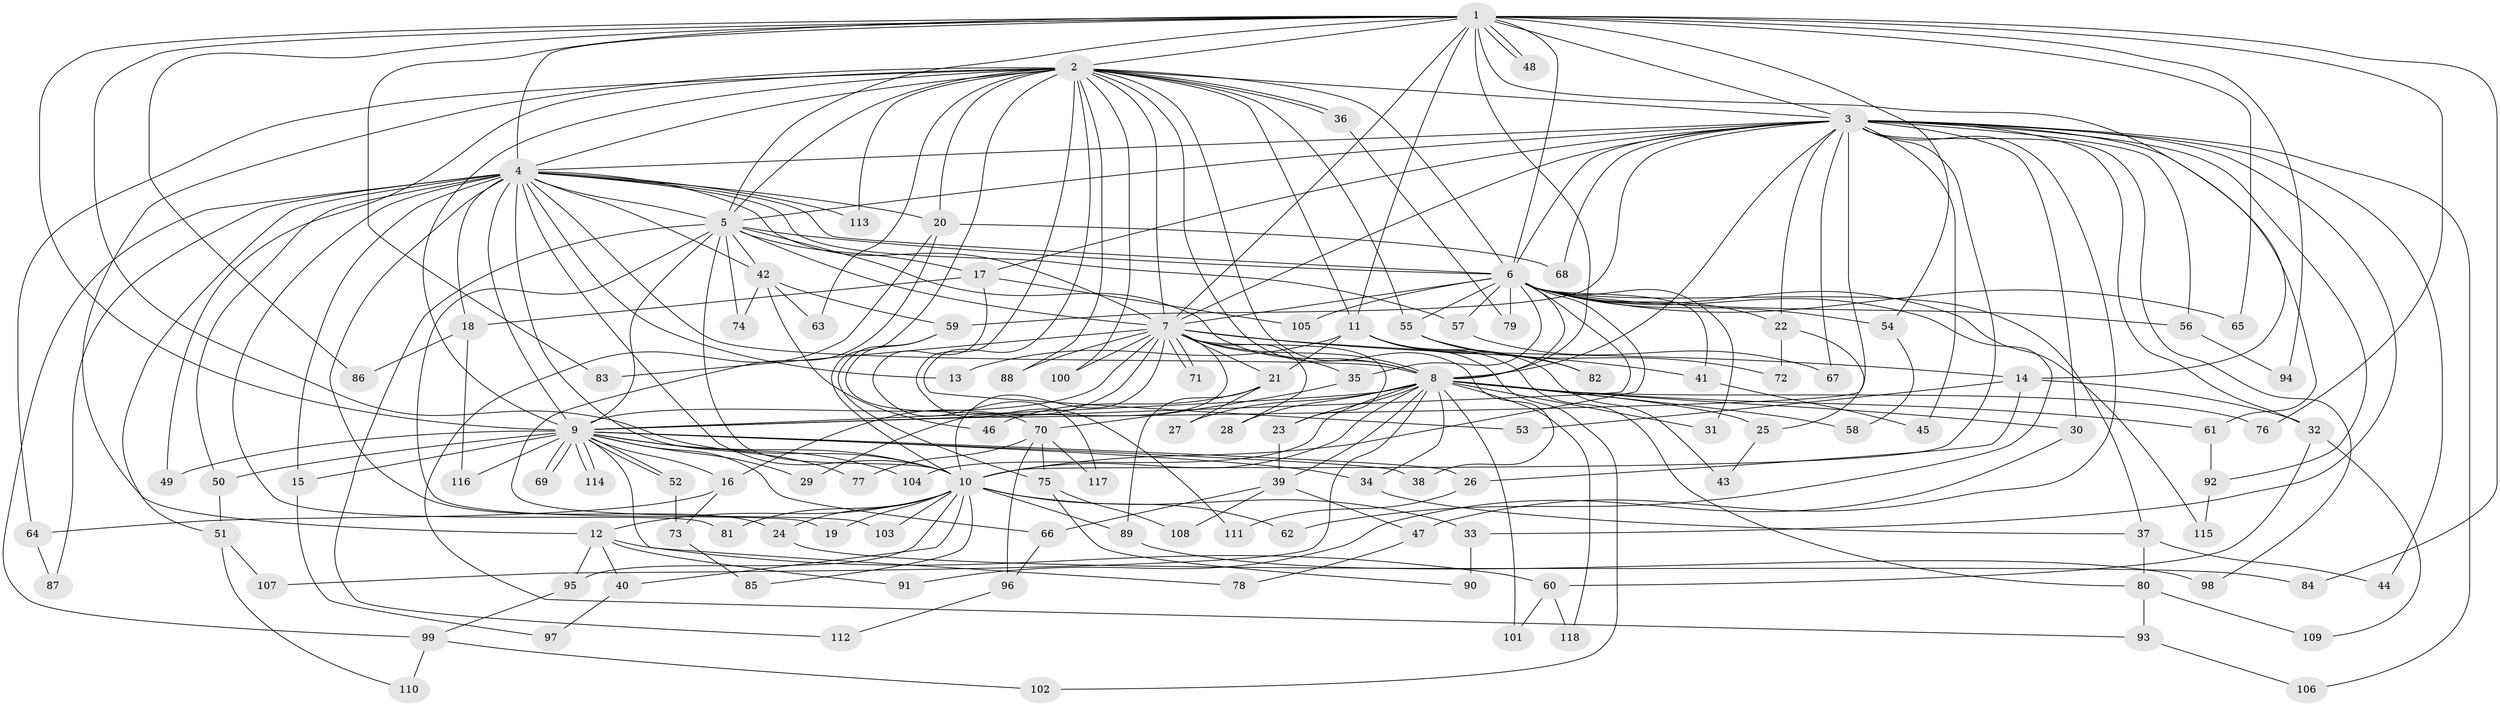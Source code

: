 // coarse degree distribution, {16: 0.011235955056179775, 22: 0.02247191011235955, 24: 0.011235955056179775, 32: 0.011235955056179775, 14: 0.011235955056179775, 21: 0.02247191011235955, 19: 0.011235955056179775, 8: 0.011235955056179775, 6: 0.02247191011235955, 2: 0.449438202247191, 5: 0.06741573033707865, 3: 0.21348314606741572, 4: 0.0898876404494382, 7: 0.011235955056179775, 1: 0.033707865168539325}
// Generated by graph-tools (version 1.1) at 2025/51/02/27/25 19:51:49]
// undirected, 118 vertices, 261 edges
graph export_dot {
graph [start="1"]
  node [color=gray90,style=filled];
  1;
  2;
  3;
  4;
  5;
  6;
  7;
  8;
  9;
  10;
  11;
  12;
  13;
  14;
  15;
  16;
  17;
  18;
  19;
  20;
  21;
  22;
  23;
  24;
  25;
  26;
  27;
  28;
  29;
  30;
  31;
  32;
  33;
  34;
  35;
  36;
  37;
  38;
  39;
  40;
  41;
  42;
  43;
  44;
  45;
  46;
  47;
  48;
  49;
  50;
  51;
  52;
  53;
  54;
  55;
  56;
  57;
  58;
  59;
  60;
  61;
  62;
  63;
  64;
  65;
  66;
  67;
  68;
  69;
  70;
  71;
  72;
  73;
  74;
  75;
  76;
  77;
  78;
  79;
  80;
  81;
  82;
  83;
  84;
  85;
  86;
  87;
  88;
  89;
  90;
  91;
  92;
  93;
  94;
  95;
  96;
  97;
  98;
  99;
  100;
  101;
  102;
  103;
  104;
  105;
  106;
  107;
  108;
  109;
  110;
  111;
  112;
  113;
  114;
  115;
  116;
  117;
  118;
  1 -- 2;
  1 -- 3;
  1 -- 4;
  1 -- 5;
  1 -- 6;
  1 -- 7;
  1 -- 8;
  1 -- 9;
  1 -- 10;
  1 -- 11;
  1 -- 14;
  1 -- 48;
  1 -- 48;
  1 -- 54;
  1 -- 65;
  1 -- 76;
  1 -- 83;
  1 -- 84;
  1 -- 86;
  1 -- 94;
  2 -- 3;
  2 -- 4;
  2 -- 5;
  2 -- 6;
  2 -- 7;
  2 -- 8;
  2 -- 9;
  2 -- 10;
  2 -- 11;
  2 -- 12;
  2 -- 20;
  2 -- 36;
  2 -- 36;
  2 -- 38;
  2 -- 49;
  2 -- 53;
  2 -- 55;
  2 -- 63;
  2 -- 64;
  2 -- 88;
  2 -- 100;
  2 -- 111;
  2 -- 113;
  3 -- 4;
  3 -- 5;
  3 -- 6;
  3 -- 7;
  3 -- 8;
  3 -- 9;
  3 -- 10;
  3 -- 17;
  3 -- 22;
  3 -- 30;
  3 -- 32;
  3 -- 33;
  3 -- 44;
  3 -- 45;
  3 -- 47;
  3 -- 56;
  3 -- 59;
  3 -- 61;
  3 -- 67;
  3 -- 68;
  3 -- 92;
  3 -- 98;
  3 -- 106;
  4 -- 5;
  4 -- 6;
  4 -- 7;
  4 -- 8;
  4 -- 9;
  4 -- 10;
  4 -- 13;
  4 -- 15;
  4 -- 18;
  4 -- 20;
  4 -- 24;
  4 -- 42;
  4 -- 50;
  4 -- 51;
  4 -- 57;
  4 -- 77;
  4 -- 81;
  4 -- 87;
  4 -- 99;
  4 -- 113;
  5 -- 6;
  5 -- 7;
  5 -- 8;
  5 -- 9;
  5 -- 10;
  5 -- 17;
  5 -- 19;
  5 -- 42;
  5 -- 74;
  5 -- 112;
  6 -- 7;
  6 -- 8;
  6 -- 9;
  6 -- 10;
  6 -- 22;
  6 -- 31;
  6 -- 35;
  6 -- 37;
  6 -- 41;
  6 -- 54;
  6 -- 55;
  6 -- 56;
  6 -- 57;
  6 -- 62;
  6 -- 65;
  6 -- 79;
  6 -- 105;
  6 -- 115;
  7 -- 8;
  7 -- 9;
  7 -- 10;
  7 -- 14;
  7 -- 16;
  7 -- 21;
  7 -- 23;
  7 -- 28;
  7 -- 29;
  7 -- 35;
  7 -- 41;
  7 -- 71;
  7 -- 71;
  7 -- 83;
  7 -- 88;
  7 -- 100;
  8 -- 9;
  8 -- 10;
  8 -- 23;
  8 -- 25;
  8 -- 27;
  8 -- 28;
  8 -- 30;
  8 -- 31;
  8 -- 34;
  8 -- 39;
  8 -- 58;
  8 -- 61;
  8 -- 76;
  8 -- 101;
  8 -- 104;
  8 -- 107;
  8 -- 118;
  9 -- 10;
  9 -- 15;
  9 -- 16;
  9 -- 26;
  9 -- 29;
  9 -- 34;
  9 -- 38;
  9 -- 49;
  9 -- 50;
  9 -- 52;
  9 -- 52;
  9 -- 66;
  9 -- 69;
  9 -- 69;
  9 -- 78;
  9 -- 104;
  9 -- 114;
  9 -- 114;
  9 -- 116;
  10 -- 12;
  10 -- 19;
  10 -- 24;
  10 -- 33;
  10 -- 40;
  10 -- 62;
  10 -- 81;
  10 -- 85;
  10 -- 89;
  10 -- 95;
  10 -- 103;
  11 -- 13;
  11 -- 21;
  11 -- 43;
  11 -- 80;
  11 -- 82;
  11 -- 102;
  12 -- 40;
  12 -- 60;
  12 -- 91;
  12 -- 95;
  14 -- 26;
  14 -- 32;
  14 -- 53;
  15 -- 97;
  16 -- 64;
  16 -- 73;
  17 -- 18;
  17 -- 105;
  17 -- 117;
  18 -- 86;
  18 -- 116;
  20 -- 68;
  20 -- 93;
  20 -- 103;
  21 -- 27;
  21 -- 46;
  21 -- 89;
  22 -- 25;
  22 -- 72;
  23 -- 39;
  24 -- 84;
  25 -- 43;
  26 -- 111;
  30 -- 91;
  32 -- 60;
  32 -- 109;
  33 -- 90;
  34 -- 37;
  35 -- 70;
  36 -- 79;
  37 -- 44;
  37 -- 80;
  39 -- 47;
  39 -- 66;
  39 -- 108;
  40 -- 97;
  41 -- 45;
  42 -- 46;
  42 -- 59;
  42 -- 63;
  42 -- 74;
  47 -- 78;
  50 -- 51;
  51 -- 107;
  51 -- 110;
  52 -- 73;
  54 -- 58;
  55 -- 72;
  55 -- 82;
  56 -- 94;
  57 -- 67;
  59 -- 70;
  59 -- 75;
  60 -- 101;
  60 -- 118;
  61 -- 92;
  64 -- 87;
  66 -- 96;
  70 -- 75;
  70 -- 77;
  70 -- 96;
  70 -- 117;
  73 -- 85;
  75 -- 90;
  75 -- 108;
  80 -- 93;
  80 -- 109;
  89 -- 98;
  92 -- 115;
  93 -- 106;
  95 -- 99;
  96 -- 112;
  99 -- 102;
  99 -- 110;
}
